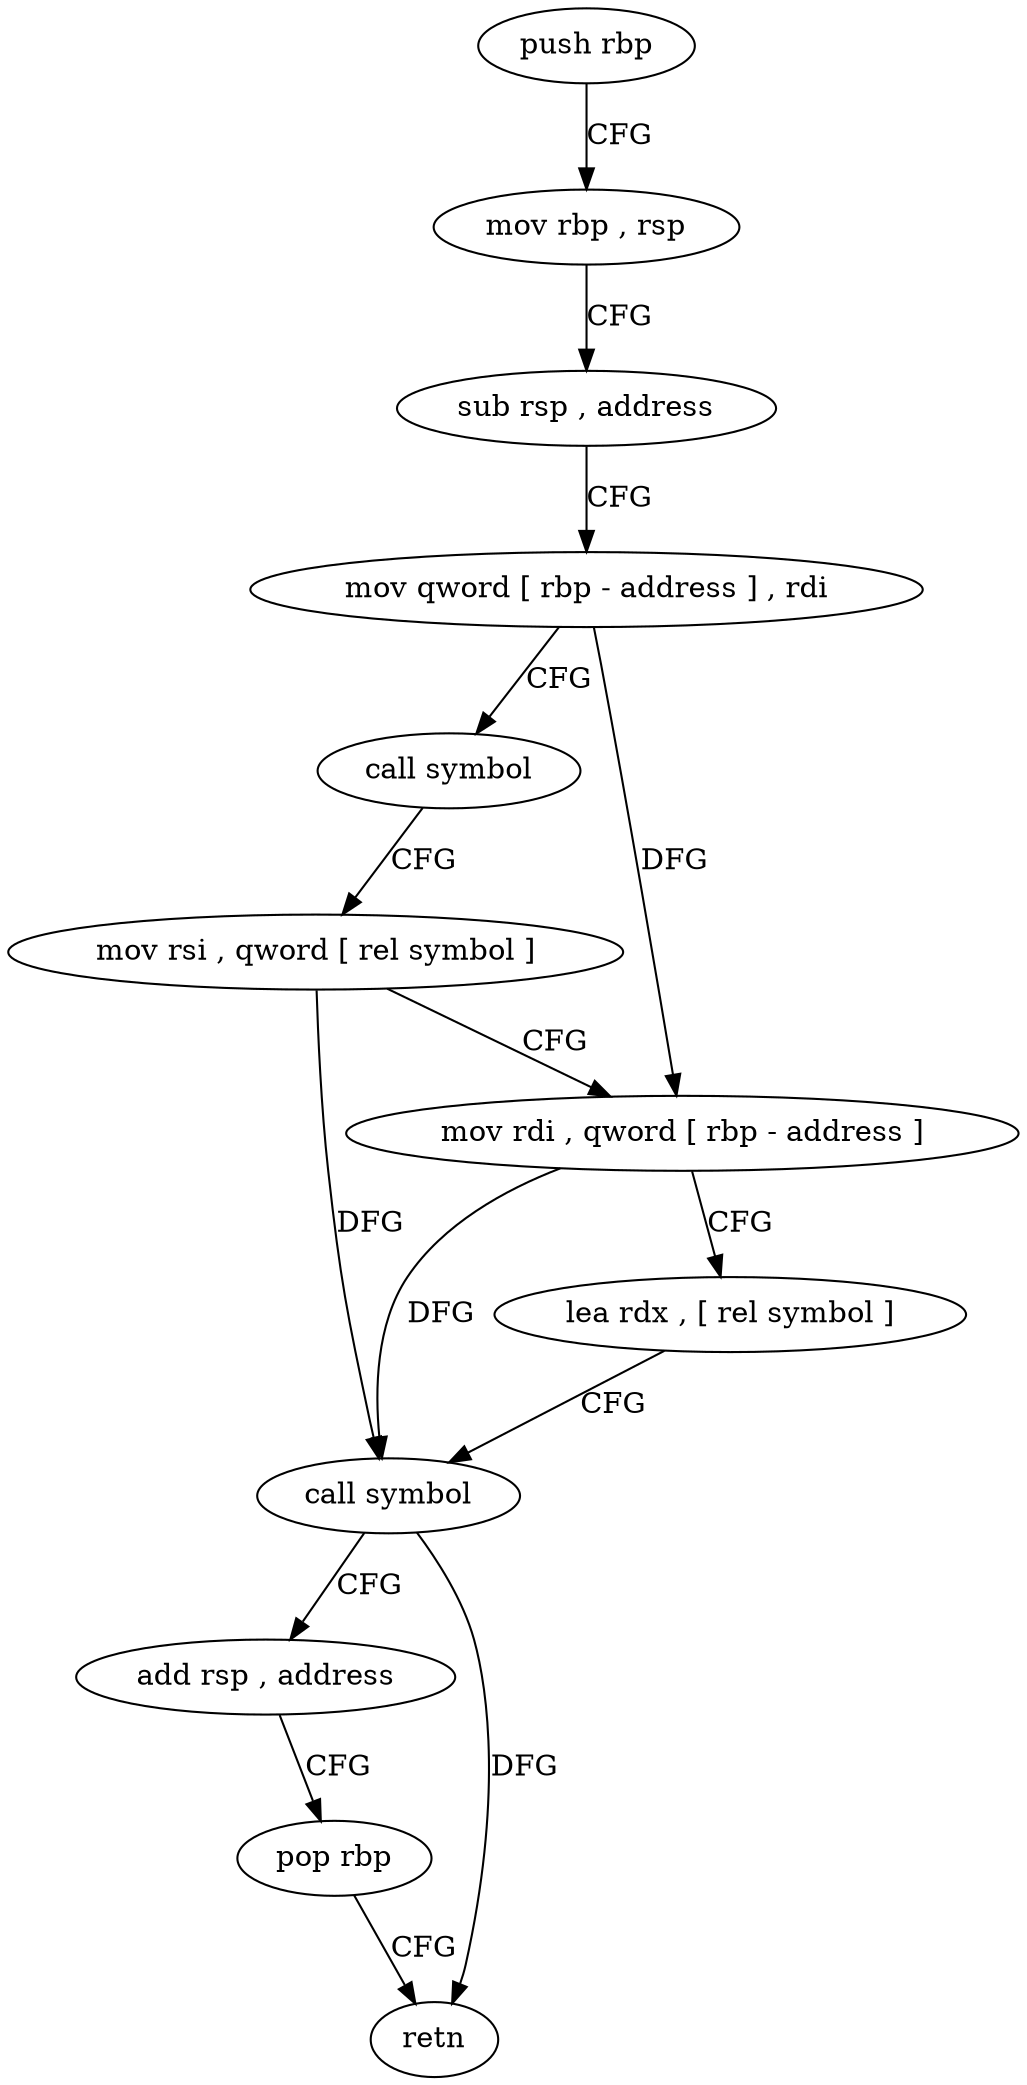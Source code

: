 digraph "func" {
"524912" [label = "push rbp" ]
"524913" [label = "mov rbp , rsp" ]
"524916" [label = "sub rsp , address" ]
"524920" [label = "mov qword [ rbp - address ] , rdi" ]
"524924" [label = "call symbol" ]
"524929" [label = "mov rsi , qword [ rel symbol ]" ]
"524936" [label = "mov rdi , qword [ rbp - address ]" ]
"524940" [label = "lea rdx , [ rel symbol ]" ]
"524947" [label = "call symbol" ]
"524952" [label = "add rsp , address" ]
"524956" [label = "pop rbp" ]
"524957" [label = "retn" ]
"524912" -> "524913" [ label = "CFG" ]
"524913" -> "524916" [ label = "CFG" ]
"524916" -> "524920" [ label = "CFG" ]
"524920" -> "524924" [ label = "CFG" ]
"524920" -> "524936" [ label = "DFG" ]
"524924" -> "524929" [ label = "CFG" ]
"524929" -> "524936" [ label = "CFG" ]
"524929" -> "524947" [ label = "DFG" ]
"524936" -> "524940" [ label = "CFG" ]
"524936" -> "524947" [ label = "DFG" ]
"524940" -> "524947" [ label = "CFG" ]
"524947" -> "524952" [ label = "CFG" ]
"524947" -> "524957" [ label = "DFG" ]
"524952" -> "524956" [ label = "CFG" ]
"524956" -> "524957" [ label = "CFG" ]
}
